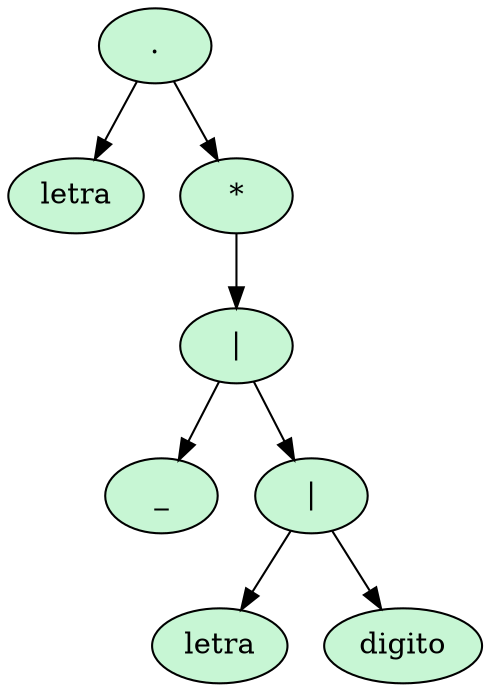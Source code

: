 digraph AST{
    rankdir=TB;
    node8 -> node0;
    node8 -> node7;
    node7 -> node6;
    node6 -> node1;
    node6 -> node5;
    node5 -> node2;
    node5 -> node3;
   node8[label=".", style=filled, fillcolor="#c7f6d4"];
   node0[label="letra", style=filled, fillcolor="#c7f6d4"];
   node7[label="*", style=filled, fillcolor="#c7f6d4"];
   node6[label="|", style=filled, fillcolor="#c7f6d4"];
   node1[label="_", style=filled, fillcolor="#c7f6d4"];
   node5[label="|", style=filled, fillcolor="#c7f6d4"];
   node2[label="letra", style=filled, fillcolor="#c7f6d4"];
   node3[label="digito", style=filled, fillcolor="#c7f6d4"];
}